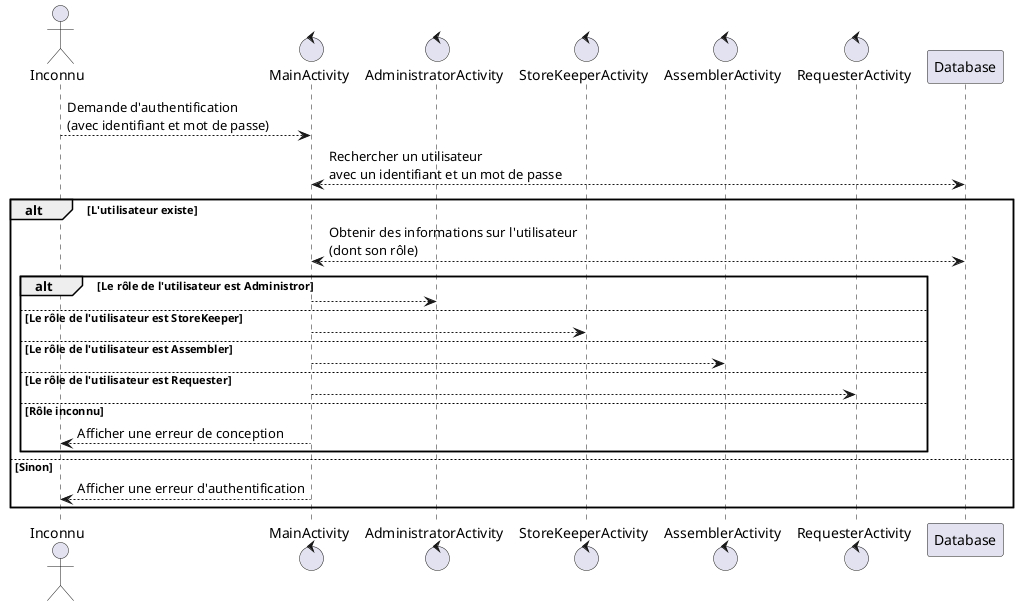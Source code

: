 @startuml
    actor Inconnu

    control MainActivity
    control AdministratorActivity
    control StoreKeeperActivity
    control AssemblerActivity
    control RequesterActivity

    Inconnu --> MainActivity : Demande d'authentification\n(avec identifiant et mot de passe)

    MainActivity <--> Database : Rechercher un utilisateur\navec un identifiant et un mot de passe

    alt L'utilisateur existe
        MainActivity <--> Database : Obtenir des informations sur l'utilisateur\n(dont son rôle) 
        
        alt Le rôle de l'utilisateur est Administror
            MainActivity --> AdministratorActivity
        else Le rôle de l'utilisateur est StoreKeeper
            MainActivity --> StoreKeeperActivity
        else Le rôle de l'utilisateur est Assembler
            MainActivity --> AssemblerActivity
        else Le rôle de l'utilisateur est Requester
            MainActivity --> RequesterActivity
        else Rôle inconnu 
            MainActivity --> Inconnu : Afficher une erreur de conception
        end
    else Sinon
        MainActivity --> Inconnu : Afficher une erreur d'authentification
    end

    database Database
@enduml